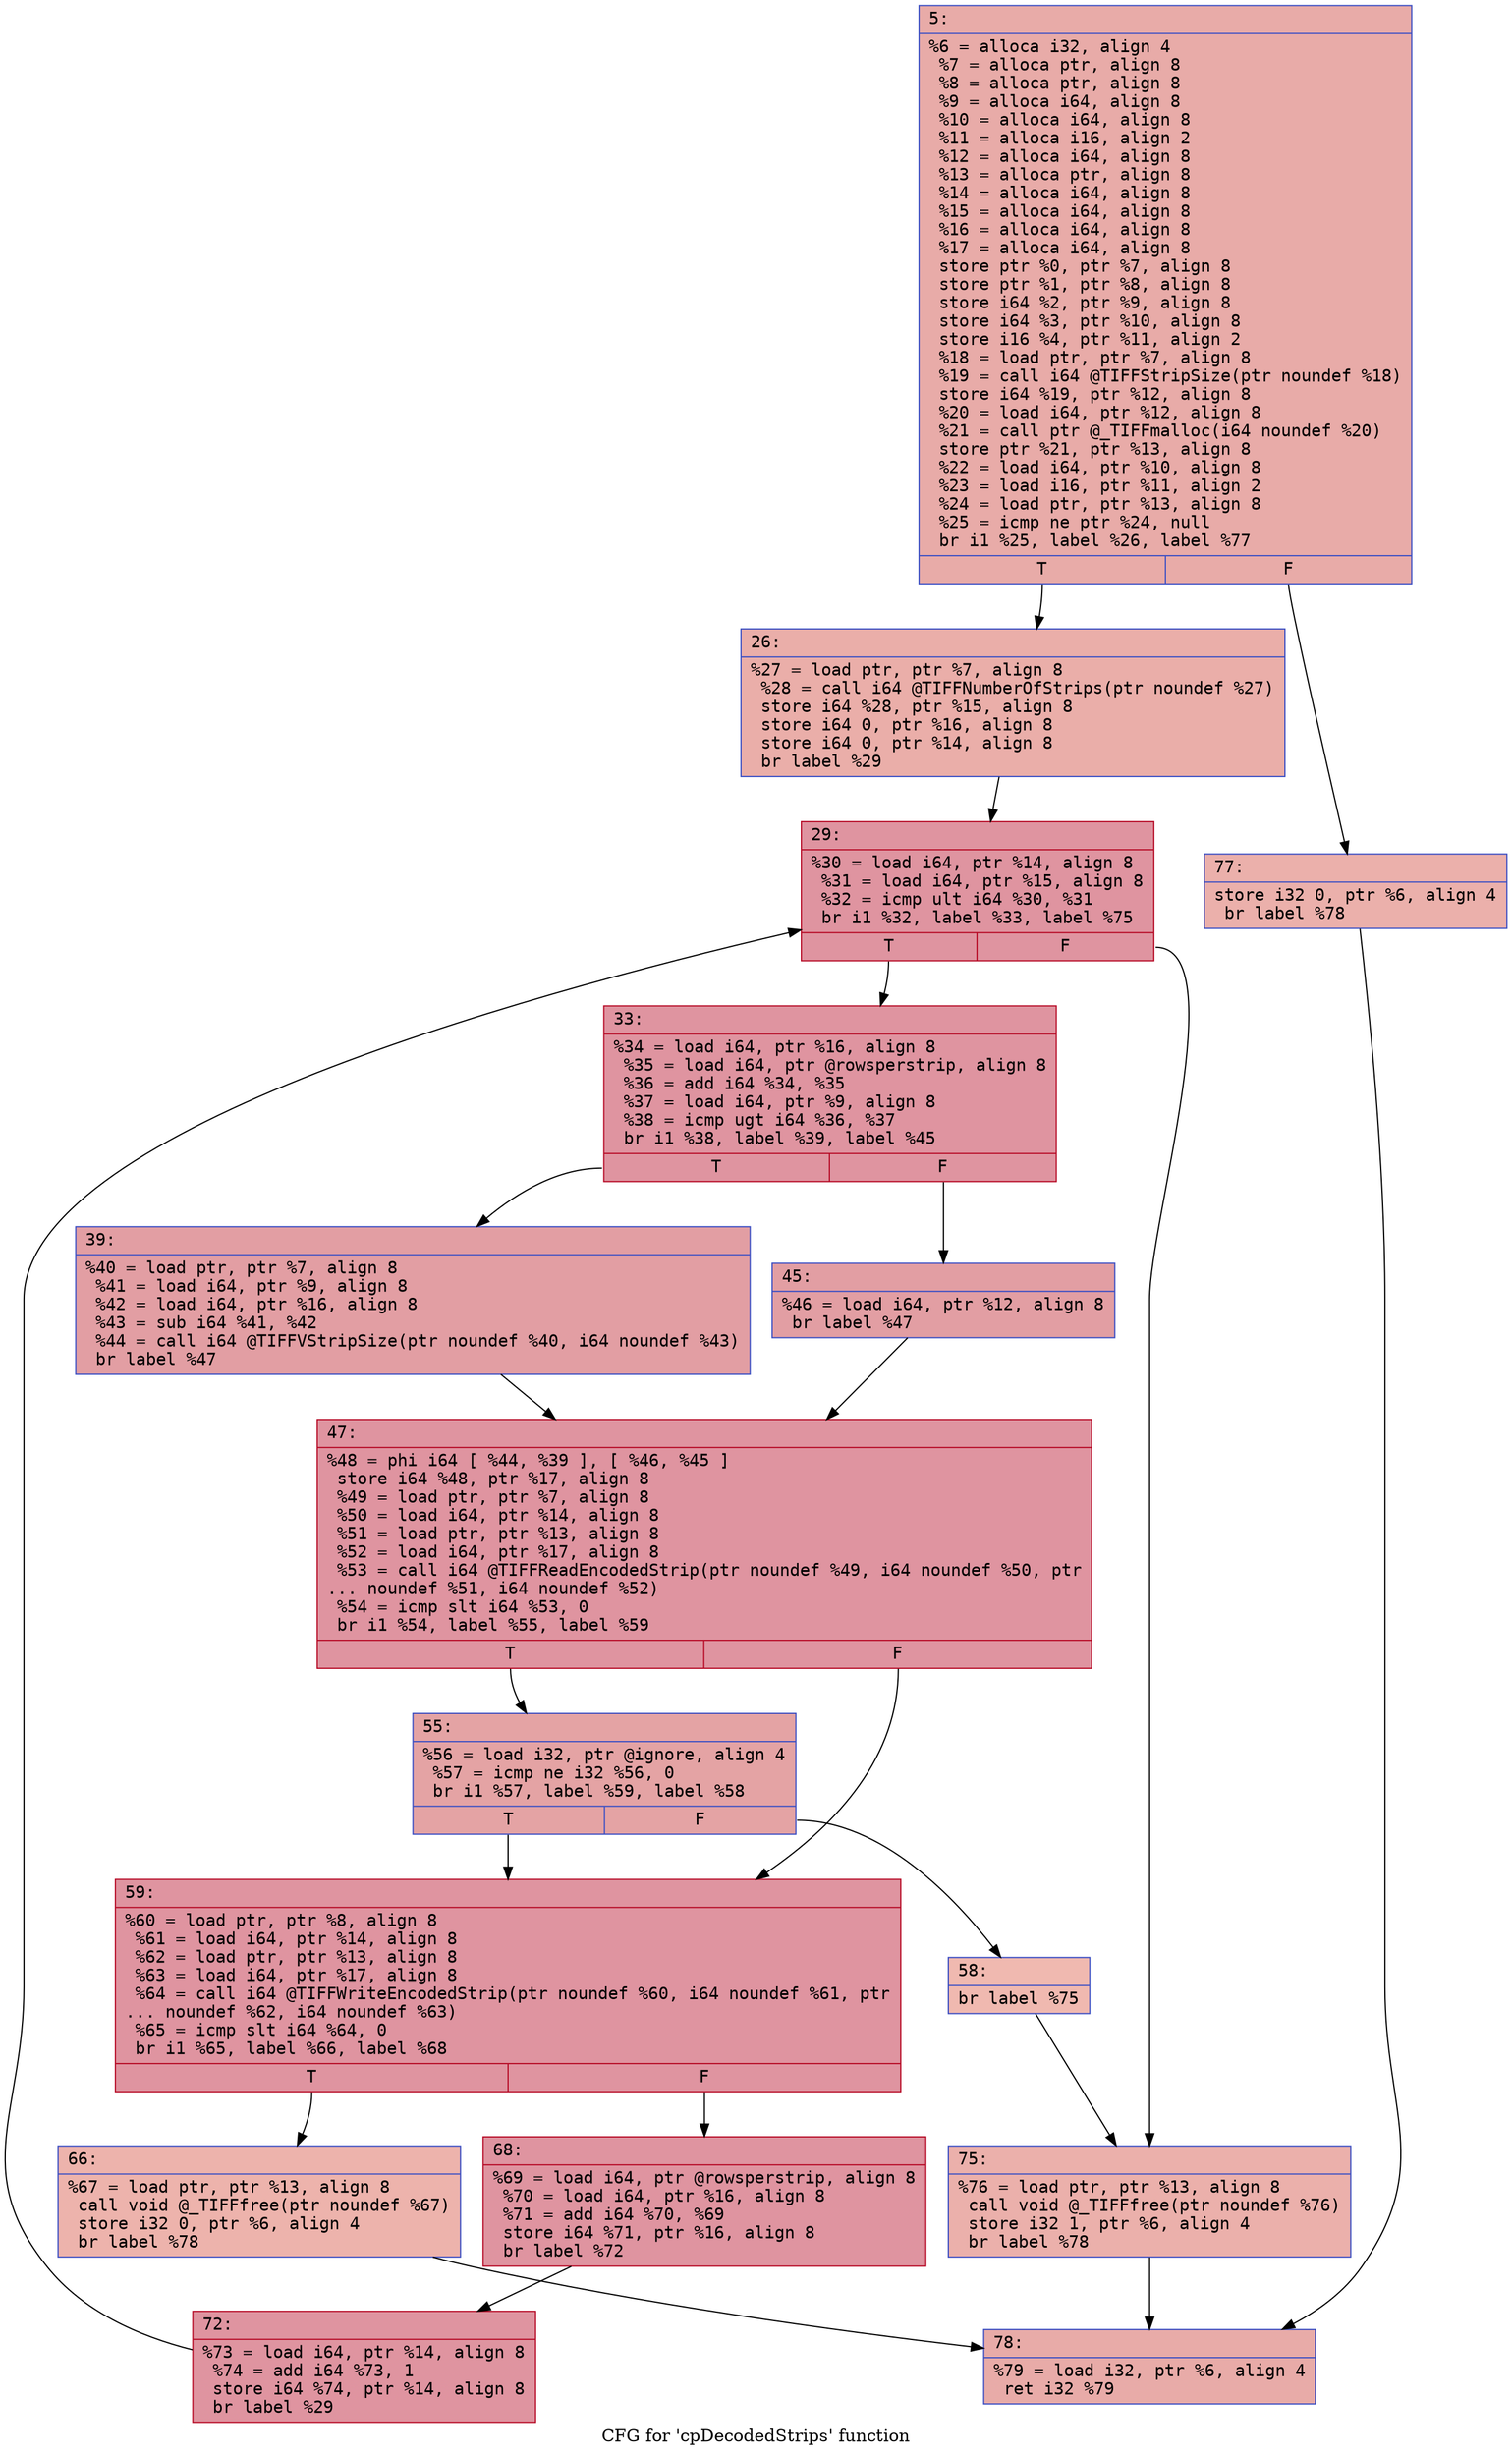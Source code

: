 digraph "CFG for 'cpDecodedStrips' function" {
	label="CFG for 'cpDecodedStrips' function";

	Node0x600001c486e0 [shape=record,color="#3d50c3ff", style=filled, fillcolor="#cc403a70" fontname="Courier",label="{5:\l|  %6 = alloca i32, align 4\l  %7 = alloca ptr, align 8\l  %8 = alloca ptr, align 8\l  %9 = alloca i64, align 8\l  %10 = alloca i64, align 8\l  %11 = alloca i16, align 2\l  %12 = alloca i64, align 8\l  %13 = alloca ptr, align 8\l  %14 = alloca i64, align 8\l  %15 = alloca i64, align 8\l  %16 = alloca i64, align 8\l  %17 = alloca i64, align 8\l  store ptr %0, ptr %7, align 8\l  store ptr %1, ptr %8, align 8\l  store i64 %2, ptr %9, align 8\l  store i64 %3, ptr %10, align 8\l  store i16 %4, ptr %11, align 2\l  %18 = load ptr, ptr %7, align 8\l  %19 = call i64 @TIFFStripSize(ptr noundef %18)\l  store i64 %19, ptr %12, align 8\l  %20 = load i64, ptr %12, align 8\l  %21 = call ptr @_TIFFmalloc(i64 noundef %20)\l  store ptr %21, ptr %13, align 8\l  %22 = load i64, ptr %10, align 8\l  %23 = load i16, ptr %11, align 2\l  %24 = load ptr, ptr %13, align 8\l  %25 = icmp ne ptr %24, null\l  br i1 %25, label %26, label %77\l|{<s0>T|<s1>F}}"];
	Node0x600001c486e0:s0 -> Node0x600001c48730[tooltip="5 -> 26\nProbability 62.50%" ];
	Node0x600001c486e0:s1 -> Node0x600001c48b40[tooltip="5 -> 77\nProbability 37.50%" ];
	Node0x600001c48730 [shape=record,color="#3d50c3ff", style=filled, fillcolor="#d0473d70" fontname="Courier",label="{26:\l|  %27 = load ptr, ptr %7, align 8\l  %28 = call i64 @TIFFNumberOfStrips(ptr noundef %27)\l  store i64 %28, ptr %15, align 8\l  store i64 0, ptr %16, align 8\l  store i64 0, ptr %14, align 8\l  br label %29\l}"];
	Node0x600001c48730 -> Node0x600001c48780[tooltip="26 -> 29\nProbability 100.00%" ];
	Node0x600001c48780 [shape=record,color="#b70d28ff", style=filled, fillcolor="#b70d2870" fontname="Courier",label="{29:\l|  %30 = load i64, ptr %14, align 8\l  %31 = load i64, ptr %15, align 8\l  %32 = icmp ult i64 %30, %31\l  br i1 %32, label %33, label %75\l|{<s0>T|<s1>F}}"];
	Node0x600001c48780:s0 -> Node0x600001c487d0[tooltip="29 -> 33\nProbability 96.88%" ];
	Node0x600001c48780:s1 -> Node0x600001c48af0[tooltip="29 -> 75\nProbability 3.12%" ];
	Node0x600001c487d0 [shape=record,color="#b70d28ff", style=filled, fillcolor="#b70d2870" fontname="Courier",label="{33:\l|  %34 = load i64, ptr %16, align 8\l  %35 = load i64, ptr @rowsperstrip, align 8\l  %36 = add i64 %34, %35\l  %37 = load i64, ptr %9, align 8\l  %38 = icmp ugt i64 %36, %37\l  br i1 %38, label %39, label %45\l|{<s0>T|<s1>F}}"];
	Node0x600001c487d0:s0 -> Node0x600001c48820[tooltip="33 -> 39\nProbability 50.00%" ];
	Node0x600001c487d0:s1 -> Node0x600001c48870[tooltip="33 -> 45\nProbability 50.00%" ];
	Node0x600001c48820 [shape=record,color="#3d50c3ff", style=filled, fillcolor="#be242e70" fontname="Courier",label="{39:\l|  %40 = load ptr, ptr %7, align 8\l  %41 = load i64, ptr %9, align 8\l  %42 = load i64, ptr %16, align 8\l  %43 = sub i64 %41, %42\l  %44 = call i64 @TIFFVStripSize(ptr noundef %40, i64 noundef %43)\l  br label %47\l}"];
	Node0x600001c48820 -> Node0x600001c488c0[tooltip="39 -> 47\nProbability 100.00%" ];
	Node0x600001c48870 [shape=record,color="#3d50c3ff", style=filled, fillcolor="#be242e70" fontname="Courier",label="{45:\l|  %46 = load i64, ptr %12, align 8\l  br label %47\l}"];
	Node0x600001c48870 -> Node0x600001c488c0[tooltip="45 -> 47\nProbability 100.00%" ];
	Node0x600001c488c0 [shape=record,color="#b70d28ff", style=filled, fillcolor="#b70d2870" fontname="Courier",label="{47:\l|  %48 = phi i64 [ %44, %39 ], [ %46, %45 ]\l  store i64 %48, ptr %17, align 8\l  %49 = load ptr, ptr %7, align 8\l  %50 = load i64, ptr %14, align 8\l  %51 = load ptr, ptr %13, align 8\l  %52 = load i64, ptr %17, align 8\l  %53 = call i64 @TIFFReadEncodedStrip(ptr noundef %49, i64 noundef %50, ptr\l... noundef %51, i64 noundef %52)\l  %54 = icmp slt i64 %53, 0\l  br i1 %54, label %55, label %59\l|{<s0>T|<s1>F}}"];
	Node0x600001c488c0:s0 -> Node0x600001c48910[tooltip="47 -> 55\nProbability 37.50%" ];
	Node0x600001c488c0:s1 -> Node0x600001c489b0[tooltip="47 -> 59\nProbability 62.50%" ];
	Node0x600001c48910 [shape=record,color="#3d50c3ff", style=filled, fillcolor="#c32e3170" fontname="Courier",label="{55:\l|  %56 = load i32, ptr @ignore, align 4\l  %57 = icmp ne i32 %56, 0\l  br i1 %57, label %59, label %58\l|{<s0>T|<s1>F}}"];
	Node0x600001c48910:s0 -> Node0x600001c489b0[tooltip="55 -> 59\nProbability 96.88%" ];
	Node0x600001c48910:s1 -> Node0x600001c48960[tooltip="55 -> 58\nProbability 3.12%" ];
	Node0x600001c48960 [shape=record,color="#3d50c3ff", style=filled, fillcolor="#de614d70" fontname="Courier",label="{58:\l|  br label %75\l}"];
	Node0x600001c48960 -> Node0x600001c48af0[tooltip="58 -> 75\nProbability 100.00%" ];
	Node0x600001c489b0 [shape=record,color="#b70d28ff", style=filled, fillcolor="#b70d2870" fontname="Courier",label="{59:\l|  %60 = load ptr, ptr %8, align 8\l  %61 = load i64, ptr %14, align 8\l  %62 = load ptr, ptr %13, align 8\l  %63 = load i64, ptr %17, align 8\l  %64 = call i64 @TIFFWriteEncodedStrip(ptr noundef %60, i64 noundef %61, ptr\l... noundef %62, i64 noundef %63)\l  %65 = icmp slt i64 %64, 0\l  br i1 %65, label %66, label %68\l|{<s0>T|<s1>F}}"];
	Node0x600001c489b0:s0 -> Node0x600001c48a00[tooltip="59 -> 66\nProbability 3.12%" ];
	Node0x600001c489b0:s1 -> Node0x600001c48a50[tooltip="59 -> 68\nProbability 96.88%" ];
	Node0x600001c48a00 [shape=record,color="#3d50c3ff", style=filled, fillcolor="#d6524470" fontname="Courier",label="{66:\l|  %67 = load ptr, ptr %13, align 8\l  call void @_TIFFfree(ptr noundef %67)\l  store i32 0, ptr %6, align 4\l  br label %78\l}"];
	Node0x600001c48a00 -> Node0x600001c48b90[tooltip="66 -> 78\nProbability 100.00%" ];
	Node0x600001c48a50 [shape=record,color="#b70d28ff", style=filled, fillcolor="#b70d2870" fontname="Courier",label="{68:\l|  %69 = load i64, ptr @rowsperstrip, align 8\l  %70 = load i64, ptr %16, align 8\l  %71 = add i64 %70, %69\l  store i64 %71, ptr %16, align 8\l  br label %72\l}"];
	Node0x600001c48a50 -> Node0x600001c48aa0[tooltip="68 -> 72\nProbability 100.00%" ];
	Node0x600001c48aa0 [shape=record,color="#b70d28ff", style=filled, fillcolor="#b70d2870" fontname="Courier",label="{72:\l|  %73 = load i64, ptr %14, align 8\l  %74 = add i64 %73, 1\l  store i64 %74, ptr %14, align 8\l  br label %29\l}"];
	Node0x600001c48aa0 -> Node0x600001c48780[tooltip="72 -> 29\nProbability 100.00%" ];
	Node0x600001c48af0 [shape=record,color="#3d50c3ff", style=filled, fillcolor="#d24b4070" fontname="Courier",label="{75:\l|  %76 = load ptr, ptr %13, align 8\l  call void @_TIFFfree(ptr noundef %76)\l  store i32 1, ptr %6, align 4\l  br label %78\l}"];
	Node0x600001c48af0 -> Node0x600001c48b90[tooltip="75 -> 78\nProbability 100.00%" ];
	Node0x600001c48b40 [shape=record,color="#3d50c3ff", style=filled, fillcolor="#d24b4070" fontname="Courier",label="{77:\l|  store i32 0, ptr %6, align 4\l  br label %78\l}"];
	Node0x600001c48b40 -> Node0x600001c48b90[tooltip="77 -> 78\nProbability 100.00%" ];
	Node0x600001c48b90 [shape=record,color="#3d50c3ff", style=filled, fillcolor="#cc403a70" fontname="Courier",label="{78:\l|  %79 = load i32, ptr %6, align 4\l  ret i32 %79\l}"];
}

